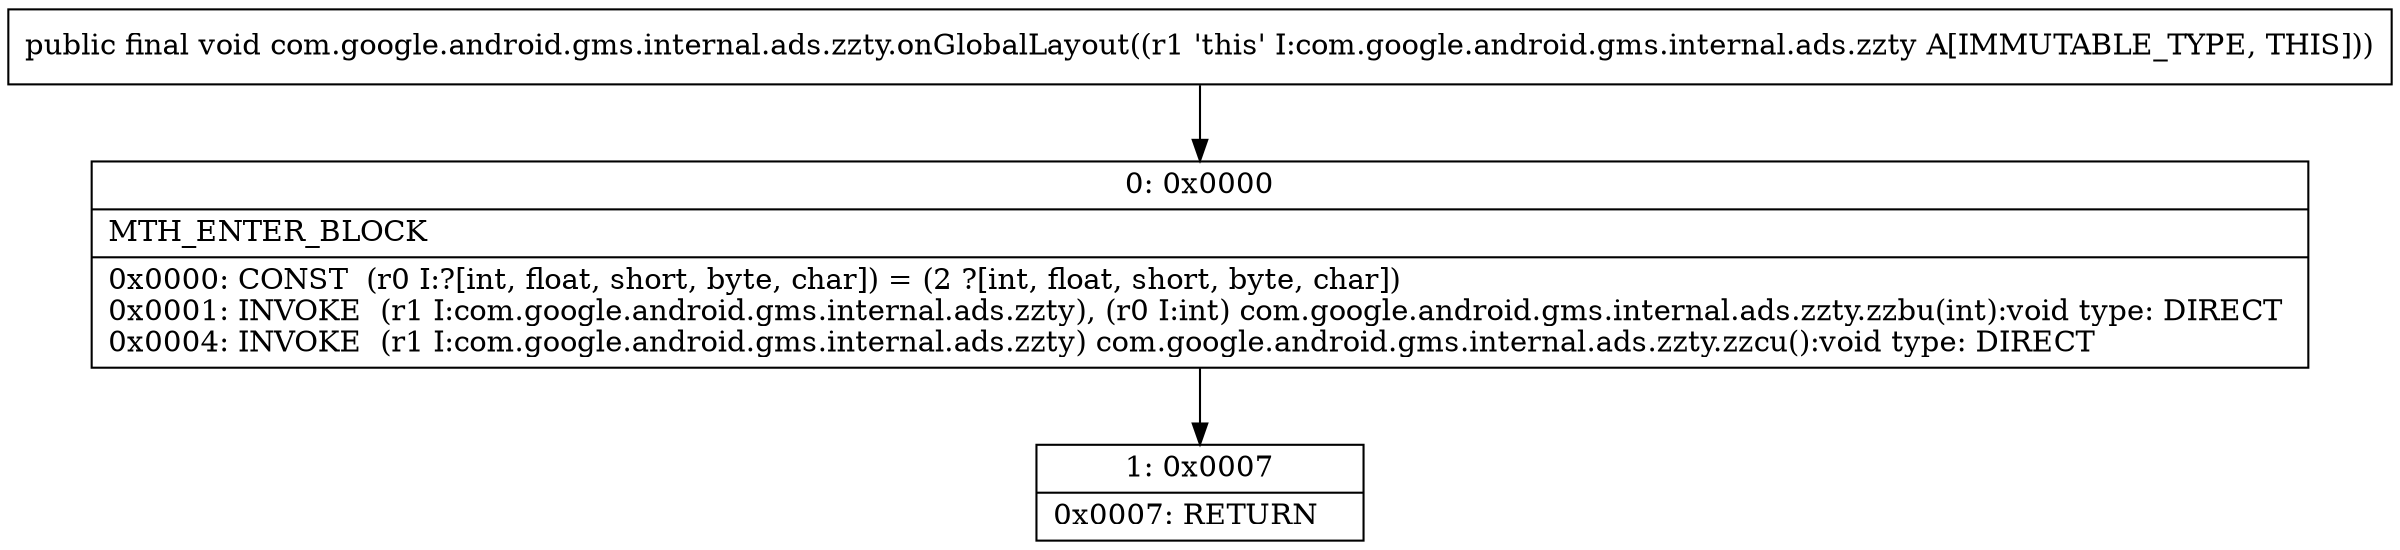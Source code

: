 digraph "CFG forcom.google.android.gms.internal.ads.zzty.onGlobalLayout()V" {
Node_0 [shape=record,label="{0\:\ 0x0000|MTH_ENTER_BLOCK\l|0x0000: CONST  (r0 I:?[int, float, short, byte, char]) = (2 ?[int, float, short, byte, char]) \l0x0001: INVOKE  (r1 I:com.google.android.gms.internal.ads.zzty), (r0 I:int) com.google.android.gms.internal.ads.zzty.zzbu(int):void type: DIRECT \l0x0004: INVOKE  (r1 I:com.google.android.gms.internal.ads.zzty) com.google.android.gms.internal.ads.zzty.zzcu():void type: DIRECT \l}"];
Node_1 [shape=record,label="{1\:\ 0x0007|0x0007: RETURN   \l}"];
MethodNode[shape=record,label="{public final void com.google.android.gms.internal.ads.zzty.onGlobalLayout((r1 'this' I:com.google.android.gms.internal.ads.zzty A[IMMUTABLE_TYPE, THIS])) }"];
MethodNode -> Node_0;
Node_0 -> Node_1;
}

